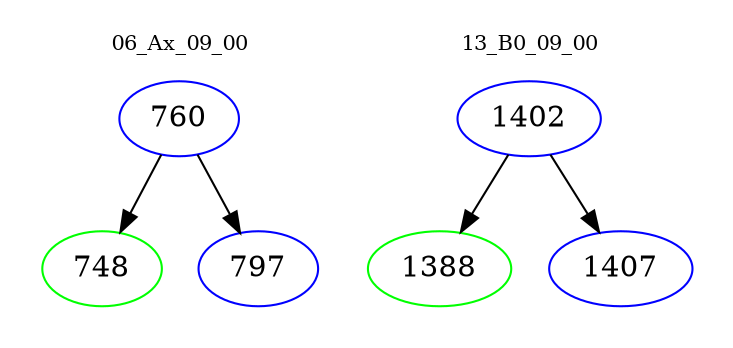 digraph{
subgraph cluster_0 {
color = white
label = "06_Ax_09_00";
fontsize=10;
T0_760 [label="760", color="blue"]
T0_760 -> T0_748 [color="black"]
T0_748 [label="748", color="green"]
T0_760 -> T0_797 [color="black"]
T0_797 [label="797", color="blue"]
}
subgraph cluster_1 {
color = white
label = "13_B0_09_00";
fontsize=10;
T1_1402 [label="1402", color="blue"]
T1_1402 -> T1_1388 [color="black"]
T1_1388 [label="1388", color="green"]
T1_1402 -> T1_1407 [color="black"]
T1_1407 [label="1407", color="blue"]
}
}
